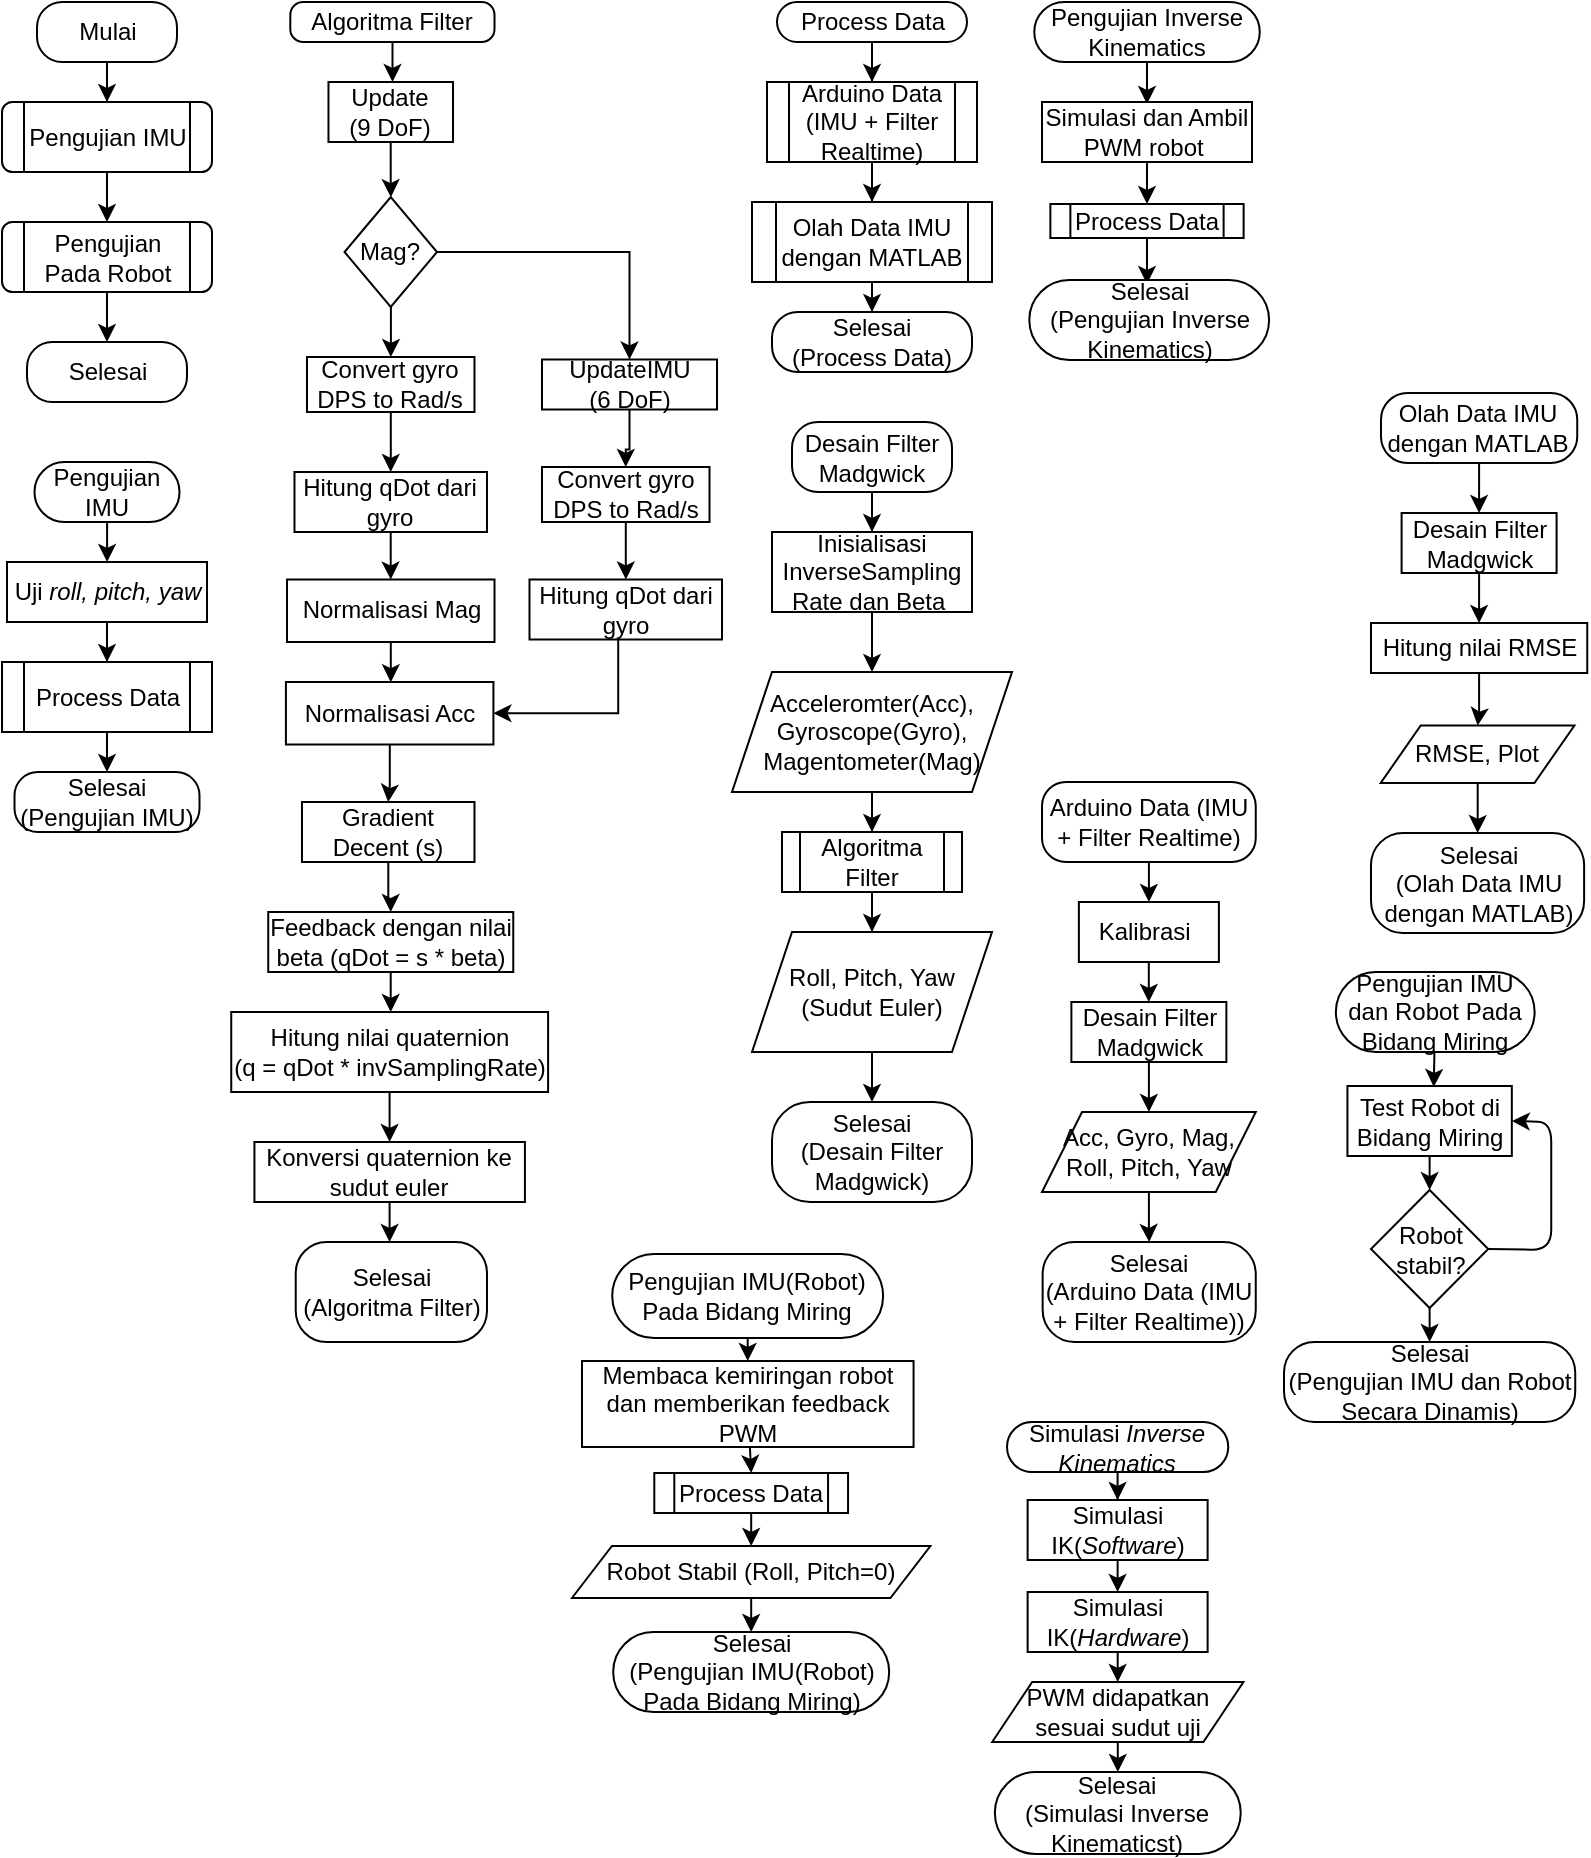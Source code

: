 <mxfile>
    <diagram id="kmAJGGws22bIz-2701WK" name="Page-1">
        <mxGraphModel dx="424" dy="187" grid="0" gridSize="10" guides="1" tooltips="1" connect="1" arrows="1" fold="1" page="1" pageScale="1" pageWidth="850" pageHeight="1100" math="0" shadow="0">
            <root>
                <mxCell id="0"/>
                <mxCell id="1" parent="0"/>
                <mxCell id="13" value="" style="edgeStyle=orthogonalEdgeStyle;rounded=0;orthogonalLoop=1;jettySize=auto;html=1;" parent="1" source="5" target="11" edge="1">
                    <mxGeometry relative="1" as="geometry"/>
                </mxCell>
                <mxCell id="5" value="Desain Filter Madgwick" style="rounded=1;whiteSpace=wrap;html=1;arcSize=37;" parent="1" vertex="1">
                    <mxGeometry x="415" y="220" width="80" height="35" as="geometry"/>
                </mxCell>
                <mxCell id="122" value="" style="edgeStyle=orthogonalEdgeStyle;rounded=0;orthogonalLoop=1;jettySize=auto;html=1;" parent="1" source="7" target="60" edge="1">
                    <mxGeometry relative="1" as="geometry"/>
                </mxCell>
                <mxCell id="7" value="Acceleromter(Acc), Gyroscope(Gyro), Magentometer(Mag)" style="shape=parallelogram;perimeter=parallelogramPerimeter;whiteSpace=wrap;html=1;fixedSize=1;" parent="1" vertex="1">
                    <mxGeometry x="385" y="345" width="140" height="60" as="geometry"/>
                </mxCell>
                <mxCell id="15" value="" style="edgeStyle=orthogonalEdgeStyle;rounded=0;orthogonalLoop=1;jettySize=auto;html=1;" parent="1" source="11" target="7" edge="1">
                    <mxGeometry relative="1" as="geometry"/>
                </mxCell>
                <mxCell id="11" value="Inisialisasi InverseSampling Rate dan Beta&amp;nbsp;" style="rounded=0;whiteSpace=wrap;html=1;" parent="1" vertex="1">
                    <mxGeometry x="405" y="275" width="100" height="40" as="geometry"/>
                </mxCell>
                <mxCell id="18" value="" style="edgeStyle=orthogonalEdgeStyle;rounded=0;orthogonalLoop=1;jettySize=auto;html=1;" parent="1" source="17" edge="1">
                    <mxGeometry relative="1" as="geometry">
                        <mxPoint x="592.5" y="61" as="targetPoint"/>
                    </mxGeometry>
                </mxCell>
                <mxCell id="17" value="Pengujian Inverse Kinematics" style="rounded=1;whiteSpace=wrap;html=1;arcSize=50;" parent="1" vertex="1">
                    <mxGeometry x="536.13" y="10" width="112.75" height="30" as="geometry"/>
                </mxCell>
                <mxCell id="50" value="" style="edgeStyle=orthogonalEdgeStyle;rounded=0;orthogonalLoop=1;jettySize=auto;html=1;" parent="1" source="21" target="48" edge="1">
                    <mxGeometry relative="1" as="geometry"/>
                </mxCell>
                <mxCell id="21" value="Simulasi dan Ambil PWM robot&amp;nbsp;" style="shape=process;whiteSpace=wrap;html=1;backgroundOutline=1;size=0;" parent="1" vertex="1">
                    <mxGeometry x="540" y="60" width="105" height="30" as="geometry"/>
                </mxCell>
                <mxCell id="34" value="" style="edgeStyle=orthogonalEdgeStyle;rounded=0;orthogonalLoop=1;jettySize=auto;html=1;" parent="1" source="32" target="33" edge="1">
                    <mxGeometry relative="1" as="geometry"/>
                </mxCell>
                <mxCell id="32" value="Mulai" style="rounded=1;whiteSpace=wrap;html=1;arcSize=42;" parent="1" vertex="1">
                    <mxGeometry x="37.5" y="10" width="70" height="30" as="geometry"/>
                </mxCell>
                <mxCell id="105" value="" style="edgeStyle=orthogonalEdgeStyle;rounded=0;orthogonalLoop=1;jettySize=auto;html=1;" parent="1" source="33" target="104" edge="1">
                    <mxGeometry relative="1" as="geometry"/>
                </mxCell>
                <mxCell id="33" value="Pengujian IMU" style="shape=process;whiteSpace=wrap;html=1;backgroundOutline=1;rounded=1;" parent="1" vertex="1">
                    <mxGeometry x="20.0" y="60" width="105" height="35" as="geometry"/>
                </mxCell>
                <mxCell id="213" style="edgeStyle=orthogonalEdgeStyle;rounded=0;orthogonalLoop=1;jettySize=auto;html=1;entryX=0.5;entryY=0;entryDx=0;entryDy=0;" parent="1" source="41" target="42" edge="1">
                    <mxGeometry relative="1" as="geometry"/>
                </mxCell>
                <mxCell id="41" value="Process Data" style="rounded=1;whiteSpace=wrap;html=1;arcSize=50;" parent="1" vertex="1">
                    <mxGeometry x="407.5" y="10" width="95" height="20" as="geometry"/>
                </mxCell>
                <mxCell id="85" value="" style="edgeStyle=orthogonalEdgeStyle;rounded=0;orthogonalLoop=1;jettySize=auto;html=1;" parent="1" source="42" target="43" edge="1">
                    <mxGeometry relative="1" as="geometry"/>
                </mxCell>
                <mxCell id="42" value="Arduino Data (IMU + Filter Realtime)" style="shape=process;whiteSpace=wrap;html=1;backgroundOutline=1;" parent="1" vertex="1">
                    <mxGeometry x="402.5" y="50" width="105" height="40" as="geometry"/>
                </mxCell>
                <mxCell id="111" value="" style="edgeStyle=orthogonalEdgeStyle;rounded=0;orthogonalLoop=1;jettySize=auto;html=1;" parent="1" source="43" target="110" edge="1">
                    <mxGeometry relative="1" as="geometry"/>
                </mxCell>
                <mxCell id="43" value="Olah Data IMU dengan MATLAB" style="shape=process;whiteSpace=wrap;html=1;backgroundOutline=1;" parent="1" vertex="1">
                    <mxGeometry x="395" y="110" width="120" height="40" as="geometry"/>
                </mxCell>
                <mxCell id="51" style="edgeStyle=orthogonalEdgeStyle;rounded=0;orthogonalLoop=1;jettySize=auto;html=1;" parent="1" source="48" edge="1">
                    <mxGeometry relative="1" as="geometry">
                        <mxPoint x="592.5" y="151" as="targetPoint"/>
                    </mxGeometry>
                </mxCell>
                <mxCell id="48" value="Process Data" style="shape=process;whiteSpace=wrap;html=1;backgroundOutline=1;" parent="1" vertex="1">
                    <mxGeometry x="544.19" y="111" width="96.62" height="17" as="geometry"/>
                </mxCell>
                <mxCell id="125" value="" style="edgeStyle=orthogonalEdgeStyle;rounded=0;orthogonalLoop=1;jettySize=auto;html=1;entryX=0.5;entryY=0;entryDx=0;entryDy=0;" parent="1" source="60" target="136" edge="1">
                    <mxGeometry relative="1" as="geometry">
                        <mxPoint x="455.029" y="485.014" as="targetPoint"/>
                    </mxGeometry>
                </mxCell>
                <mxCell id="60" value="Algoritma Filter" style="shape=process;whiteSpace=wrap;html=1;backgroundOutline=1;" parent="1" vertex="1">
                    <mxGeometry x="410" y="425" width="90" height="30" as="geometry"/>
                </mxCell>
                <mxCell id="91" value="" style="edgeStyle=orthogonalEdgeStyle;rounded=0;orthogonalLoop=1;jettySize=auto;html=1;" parent="1" source="66" target="87" edge="1">
                    <mxGeometry relative="1" as="geometry"/>
                </mxCell>
                <mxCell id="66" value="Pengujian IMU" style="rounded=1;whiteSpace=wrap;html=1;arcSize=50;" parent="1" vertex="1">
                    <mxGeometry x="36.25" y="240" width="72.5" height="30" as="geometry"/>
                </mxCell>
                <mxCell id="93" value="" style="edgeStyle=orthogonalEdgeStyle;rounded=0;orthogonalLoop=1;jettySize=auto;html=1;" parent="1" source="87" target="92" edge="1">
                    <mxGeometry relative="1" as="geometry"/>
                </mxCell>
                <mxCell id="87" value="Uji &lt;i&gt;roll, pitch, yaw&lt;/i&gt;" style="rounded=0;whiteSpace=wrap;html=1;" parent="1" vertex="1">
                    <mxGeometry x="22.5" y="290" width="100" height="30" as="geometry"/>
                </mxCell>
                <mxCell id="103" value="" style="edgeStyle=orthogonalEdgeStyle;rounded=0;orthogonalLoop=1;jettySize=auto;html=1;" parent="1" source="92" target="102" edge="1">
                    <mxGeometry relative="1" as="geometry"/>
                </mxCell>
                <mxCell id="92" value="Process Data" style="shape=process;whiteSpace=wrap;html=1;backgroundOutline=1;rounded=0;" parent="1" vertex="1">
                    <mxGeometry x="20" y="340" width="105" height="35" as="geometry"/>
                </mxCell>
                <mxCell id="102" value="Selesai&lt;br&gt;(Pengujian IMU)" style="whiteSpace=wrap;html=1;rounded=1;arcSize=39;" parent="1" vertex="1">
                    <mxGeometry x="26.25" y="395" width="92.5" height="30" as="geometry"/>
                </mxCell>
                <mxCell id="116" value="" style="edgeStyle=orthogonalEdgeStyle;rounded=0;orthogonalLoop=1;jettySize=auto;html=1;" parent="1" source="104" target="115" edge="1">
                    <mxGeometry relative="1" as="geometry"/>
                </mxCell>
                <mxCell id="104" value="Pengujian Pada Robot" style="shape=process;whiteSpace=wrap;html=1;backgroundOutline=1;rounded=1;" parent="1" vertex="1">
                    <mxGeometry x="20.0" y="120" width="105" height="35" as="geometry"/>
                </mxCell>
                <mxCell id="110" value="Selesai&lt;br&gt;(Process Data)" style="whiteSpace=wrap;html=1;rounded=1;arcSize=43;" parent="1" vertex="1">
                    <mxGeometry x="405" y="165" width="100" height="30" as="geometry"/>
                </mxCell>
                <mxCell id="112" value="Selesai&lt;br&gt;(Desain Filter Madgwick)" style="whiteSpace=wrap;html=1;rounded=1;arcSize=38;" parent="1" vertex="1">
                    <mxGeometry x="405" y="560" width="100" height="50" as="geometry"/>
                </mxCell>
                <mxCell id="115" value="Selesai" style="whiteSpace=wrap;html=1;rounded=1;arcSize=42;" parent="1" vertex="1">
                    <mxGeometry x="32.5" y="180" width="80" height="30" as="geometry"/>
                </mxCell>
                <mxCell id="140" value="" style="edgeStyle=orthogonalEdgeStyle;rounded=0;orthogonalLoop=1;jettySize=auto;html=1;" parent="1" source="121" target="139" edge="1">
                    <mxGeometry relative="1" as="geometry"/>
                </mxCell>
                <mxCell id="121" value="Update&lt;br&gt;(9 DoF)" style="rounded=1;whiteSpace=wrap;html=1;arcSize=0;" parent="1" vertex="1">
                    <mxGeometry x="183.24" y="50" width="62.26" height="30" as="geometry"/>
                </mxCell>
                <mxCell id="217" value="" style="edgeStyle=orthogonalEdgeStyle;rounded=0;orthogonalLoop=1;jettySize=auto;html=1;" parent="1" source="136" target="112" edge="1">
                    <mxGeometry relative="1" as="geometry"/>
                </mxCell>
                <mxCell id="136" value="Roll, Pitch, Yaw&lt;br&gt;(Sudut Euler)" style="shape=parallelogram;perimeter=parallelogramPerimeter;whiteSpace=wrap;html=1;fixedSize=1;" parent="1" vertex="1">
                    <mxGeometry x="395" y="475" width="120" height="60" as="geometry"/>
                </mxCell>
                <mxCell id="147" value="" style="edgeStyle=orthogonalEdgeStyle;rounded=0;orthogonalLoop=1;jettySize=auto;html=1;" parent="1" source="139" target="144" edge="1">
                    <mxGeometry relative="1" as="geometry"/>
                </mxCell>
                <mxCell id="154" value="" style="edgeStyle=orthogonalEdgeStyle;rounded=0;orthogonalLoop=1;jettySize=auto;html=1;" parent="1" source="139" target="153" edge="1">
                    <mxGeometry relative="1" as="geometry"/>
                </mxCell>
                <mxCell id="139" value="Mag?" style="rhombus;whiteSpace=wrap;html=1;rounded=1;arcSize=0;" parent="1" vertex="1">
                    <mxGeometry x="191.25" y="107.5" width="46.25" height="55" as="geometry"/>
                </mxCell>
                <mxCell id="199" style="edgeStyle=orthogonalEdgeStyle;rounded=0;orthogonalLoop=1;jettySize=auto;html=1;entryX=0.5;entryY=0;entryDx=0;entryDy=0;" parent="1" source="144" target="196" edge="1">
                    <mxGeometry relative="1" as="geometry"/>
                </mxCell>
                <mxCell id="144" value="UpdateIMU&lt;br&gt;(6 DoF)" style="shape=process;whiteSpace=wrap;html=1;backgroundOutline=1;size=0;" parent="1" vertex="1">
                    <mxGeometry x="290" y="188.75" width="87.5" height="25" as="geometry"/>
                </mxCell>
                <mxCell id="162" value="" style="edgeStyle=orthogonalEdgeStyle;rounded=0;orthogonalLoop=1;jettySize=auto;html=1;" parent="1" source="153" target="161" edge="1">
                    <mxGeometry relative="1" as="geometry"/>
                </mxCell>
                <mxCell id="153" value="Convert gyro DPS to Rad/s" style="rounded=1;whiteSpace=wrap;html=1;arcSize=0;" parent="1" vertex="1">
                    <mxGeometry x="172.49" y="187.5" width="83.75" height="27.5" as="geometry"/>
                </mxCell>
                <mxCell id="184" value="" style="edgeStyle=orthogonalEdgeStyle;rounded=0;orthogonalLoop=1;jettySize=auto;html=1;" parent="1" source="155" target="183" edge="1">
                    <mxGeometry relative="1" as="geometry"/>
                </mxCell>
                <mxCell id="155" value="Normalisasi Mag" style="whiteSpace=wrap;html=1;rounded=1;arcSize=0;" parent="1" vertex="1">
                    <mxGeometry x="162.5" y="298.75" width="103.75" height="31.25" as="geometry"/>
                </mxCell>
                <mxCell id="165" value="" style="edgeStyle=orthogonalEdgeStyle;rounded=0;orthogonalLoop=1;jettySize=auto;html=1;" parent="1" source="158" target="164" edge="1">
                    <mxGeometry relative="1" as="geometry"/>
                </mxCell>
                <mxCell id="158" value="Gradient Decent (s)" style="whiteSpace=wrap;html=1;rounded=1;arcSize=0;" parent="1" vertex="1">
                    <mxGeometry x="169.99" y="410" width="86.25" height="30" as="geometry"/>
                </mxCell>
                <mxCell id="163" value="" style="edgeStyle=orthogonalEdgeStyle;rounded=0;orthogonalLoop=1;jettySize=auto;html=1;" parent="1" source="161" target="155" edge="1">
                    <mxGeometry relative="1" as="geometry"/>
                </mxCell>
                <mxCell id="161" value="Hitung qDot dari gyro" style="whiteSpace=wrap;html=1;rounded=1;arcSize=0;" parent="1" vertex="1">
                    <mxGeometry x="166.24" y="245" width="96.25" height="30" as="geometry"/>
                </mxCell>
                <mxCell id="167" value="" style="edgeStyle=orthogonalEdgeStyle;rounded=0;orthogonalLoop=1;jettySize=auto;html=1;" parent="1" source="164" target="166" edge="1">
                    <mxGeometry relative="1" as="geometry"/>
                </mxCell>
                <mxCell id="164" value="Feedback dengan nilai beta (qDot = s * beta)" style="whiteSpace=wrap;html=1;rounded=1;arcSize=0;" parent="1" vertex="1">
                    <mxGeometry x="153.12" y="465" width="122.51" height="30" as="geometry"/>
                </mxCell>
                <mxCell id="170" value="" style="edgeStyle=orthogonalEdgeStyle;rounded=0;orthogonalLoop=1;jettySize=auto;html=1;" parent="1" source="166" target="169" edge="1">
                    <mxGeometry relative="1" as="geometry"/>
                </mxCell>
                <mxCell id="166" value="Hitung nilai quaternion&lt;br&gt;(q = qDot * invSamplingRate)" style="rounded=1;whiteSpace=wrap;html=1;arcSize=0;" parent="1" vertex="1">
                    <mxGeometry x="134.62" y="515" width="158.43" height="40" as="geometry"/>
                </mxCell>
                <mxCell id="172" value="" style="edgeStyle=orthogonalEdgeStyle;rounded=0;orthogonalLoop=1;jettySize=auto;html=1;" parent="1" source="169" target="171" edge="1">
                    <mxGeometry relative="1" as="geometry"/>
                </mxCell>
                <mxCell id="169" value="Konversi quaternion ke sudut euler" style="rounded=1;whiteSpace=wrap;html=1;arcSize=0;" parent="1" vertex="1">
                    <mxGeometry x="146.22" y="580" width="135.24" height="30" as="geometry"/>
                </mxCell>
                <mxCell id="171" value="Selesai (Algoritma Filter)" style="whiteSpace=wrap;html=1;rounded=1;arcSize=31;" parent="1" vertex="1">
                    <mxGeometry x="166.87" y="630" width="95.62" height="50" as="geometry"/>
                </mxCell>
                <mxCell id="186" style="edgeStyle=orthogonalEdgeStyle;rounded=0;orthogonalLoop=1;jettySize=auto;html=1;entryX=0.5;entryY=0;entryDx=0;entryDy=0;" parent="1" source="183" target="158" edge="1">
                    <mxGeometry relative="1" as="geometry"/>
                </mxCell>
                <mxCell id="183" value="Normalisasi Acc" style="whiteSpace=wrap;html=1;rounded=1;arcSize=0;" parent="1" vertex="1">
                    <mxGeometry x="161.96" y="350" width="103.75" height="31.25" as="geometry"/>
                </mxCell>
                <mxCell id="194" style="edgeStyle=orthogonalEdgeStyle;rounded=0;orthogonalLoop=1;jettySize=auto;html=1;entryX=0.5;entryY=0;entryDx=0;entryDy=0;" parent="1" source="192" target="121" edge="1">
                    <mxGeometry relative="1" as="geometry"/>
                </mxCell>
                <mxCell id="192" value="Algoritma Filter" style="rounded=1;whiteSpace=wrap;html=1;arcSize=32;" parent="1" vertex="1">
                    <mxGeometry x="164.15" y="10" width="102.1" height="20" as="geometry"/>
                </mxCell>
                <mxCell id="200" style="edgeStyle=orthogonalEdgeStyle;rounded=0;orthogonalLoop=1;jettySize=auto;html=1;" parent="1" source="196" target="197" edge="1">
                    <mxGeometry relative="1" as="geometry"/>
                </mxCell>
                <mxCell id="196" value="Convert gyro DPS to Rad/s" style="rounded=1;whiteSpace=wrap;html=1;arcSize=0;" parent="1" vertex="1">
                    <mxGeometry x="290" y="242.5" width="83.75" height="27.5" as="geometry"/>
                </mxCell>
                <mxCell id="201" style="edgeStyle=orthogonalEdgeStyle;rounded=0;orthogonalLoop=1;jettySize=auto;html=1;entryX=1;entryY=0.5;entryDx=0;entryDy=0;" parent="1" source="197" target="183" edge="1">
                    <mxGeometry relative="1" as="geometry">
                        <Array as="points">
                            <mxPoint x="328.12" y="366"/>
                        </Array>
                    </mxGeometry>
                </mxCell>
                <mxCell id="197" value="Hitung qDot dari gyro" style="whiteSpace=wrap;html=1;rounded=1;arcSize=0;" parent="1" vertex="1">
                    <mxGeometry x="283.75" y="298.75" width="96.25" height="30" as="geometry"/>
                </mxCell>
                <mxCell id="227" value="" style="edgeStyle=orthogonalEdgeStyle;rounded=0;orthogonalLoop=1;jettySize=auto;html=1;" parent="1" source="208" target="226" edge="1">
                    <mxGeometry relative="1" as="geometry"/>
                </mxCell>
                <mxCell id="208" value="Olah Data IMU dengan MATLAB" style="rounded=1;whiteSpace=wrap;html=1;arcSize=38;" parent="1" vertex="1">
                    <mxGeometry x="709.49" y="205.5" width="98.13" height="35" as="geometry"/>
                </mxCell>
                <mxCell id="219" value="" style="edgeStyle=orthogonalEdgeStyle;rounded=0;orthogonalLoop=1;jettySize=auto;html=1;" parent="1" source="210" target="218" edge="1">
                    <mxGeometry relative="1" as="geometry"/>
                </mxCell>
                <mxCell id="210" value="Kalibrasi&amp;nbsp;" style="rounded=1;whiteSpace=wrap;html=1;arcSize=0;" parent="1" vertex="1">
                    <mxGeometry x="558.44" y="460" width="70" height="30" as="geometry"/>
                </mxCell>
                <mxCell id="215" value="" style="edgeStyle=orthogonalEdgeStyle;rounded=0;orthogonalLoop=1;jettySize=auto;html=1;" parent="1" source="214" target="210" edge="1">
                    <mxGeometry relative="1" as="geometry"/>
                </mxCell>
                <mxCell id="214" value="Arduino Data (IMU + Filter Realtime)" style="rounded=1;whiteSpace=wrap;html=1;arcSize=30;" parent="1" vertex="1">
                    <mxGeometry x="540" y="400" width="106.88" height="40" as="geometry"/>
                </mxCell>
                <mxCell id="221" value="" style="edgeStyle=orthogonalEdgeStyle;rounded=0;orthogonalLoop=1;jettySize=auto;html=1;" parent="1" source="218" target="220" edge="1">
                    <mxGeometry relative="1" as="geometry"/>
                </mxCell>
                <mxCell id="218" value="Desain Filter Madgwick" style="rounded=1;whiteSpace=wrap;html=1;arcSize=0;" parent="1" vertex="1">
                    <mxGeometry x="554.69" y="510" width="77.5" height="30" as="geometry"/>
                </mxCell>
                <mxCell id="223" value="" style="edgeStyle=orthogonalEdgeStyle;rounded=0;orthogonalLoop=1;jettySize=auto;html=1;" parent="1" source="220" target="222" edge="1">
                    <mxGeometry relative="1" as="geometry"/>
                </mxCell>
                <mxCell id="220" value="Acc, Gyro, Mag, Roll, Pitch, Yaw" style="shape=parallelogram;perimeter=parallelogramPerimeter;whiteSpace=wrap;html=1;fixedSize=1;rounded=1;arcSize=0;" parent="1" vertex="1">
                    <mxGeometry x="540" y="565" width="106.88" height="40" as="geometry"/>
                </mxCell>
                <mxCell id="222" value="Selesai&lt;br&gt;(Arduino Data (IMU + Filter Realtime))" style="whiteSpace=wrap;html=1;rounded=1;arcSize=32;" parent="1" vertex="1">
                    <mxGeometry x="540.32" y="630" width="106.56" height="50" as="geometry"/>
                </mxCell>
                <mxCell id="229" value="" style="edgeStyle=orthogonalEdgeStyle;rounded=0;orthogonalLoop=1;jettySize=auto;html=1;" parent="1" source="226" target="228" edge="1">
                    <mxGeometry relative="1" as="geometry"/>
                </mxCell>
                <mxCell id="226" value="Desain Filter Madgwick" style="rounded=1;whiteSpace=wrap;html=1;arcSize=0;" parent="1" vertex="1">
                    <mxGeometry x="719.8" y="265.5" width="77.5" height="30" as="geometry"/>
                </mxCell>
                <mxCell id="231" value="" style="edgeStyle=orthogonalEdgeStyle;rounded=0;orthogonalLoop=1;jettySize=auto;html=1;" parent="1" source="228" target="230" edge="1">
                    <mxGeometry relative="1" as="geometry"/>
                </mxCell>
                <mxCell id="228" value="Hitung nilai RMSE" style="whiteSpace=wrap;html=1;rounded=1;arcSize=0;" parent="1" vertex="1">
                    <mxGeometry x="704.5" y="320.5" width="108.12" height="25" as="geometry"/>
                </mxCell>
                <mxCell id="233" value="" style="edgeStyle=orthogonalEdgeStyle;rounded=0;orthogonalLoop=1;jettySize=auto;html=1;" parent="1" source="230" target="232" edge="1">
                    <mxGeometry relative="1" as="geometry"/>
                </mxCell>
                <mxCell id="230" value="RMSE, Plot" style="shape=parallelogram;perimeter=parallelogramPerimeter;whiteSpace=wrap;html=1;fixedSize=1;rounded=1;arcSize=0;" parent="1" vertex="1">
                    <mxGeometry x="709.35" y="371.75" width="96.87" height="28.75" as="geometry"/>
                </mxCell>
                <mxCell id="232" value="Selesai&lt;br&gt;(Olah Data IMU dengan MATLAB)" style="whiteSpace=wrap;html=1;rounded=1;arcSize=32;" parent="1" vertex="1">
                    <mxGeometry x="704.5" y="425.5" width="106.56" height="50" as="geometry"/>
                </mxCell>
                <mxCell id="254" style="edgeStyle=none;html=1;entryX=0.525;entryY=0.013;entryDx=0;entryDy=0;entryPerimeter=0;" parent="1" source="235" target="236" edge="1">
                    <mxGeometry relative="1" as="geometry"/>
                </mxCell>
                <mxCell id="235" value="Pengujian IMU dan Robot Pada Bidang Miring" style="rounded=1;whiteSpace=wrap;html=1;arcSize=50;" parent="1" vertex="1">
                    <mxGeometry x="686.93" y="495" width="99.38" height="40" as="geometry"/>
                </mxCell>
                <mxCell id="250" value="" style="edgeStyle=none;html=1;" parent="1" source="236" target="244" edge="1">
                    <mxGeometry relative="1" as="geometry"/>
                </mxCell>
                <mxCell id="236" value="Test Robot di Bidang Miring" style="whiteSpace=wrap;html=1;rounded=1;arcSize=0;" parent="1" vertex="1">
                    <mxGeometry x="692.72" y="552" width="82.19" height="35" as="geometry"/>
                </mxCell>
                <mxCell id="242" value="Selesai&lt;br&gt;(Pengujian IMU dan Robot Secara Dinamis)" style="whiteSpace=wrap;html=1;rounded=1;arcSize=38;" parent="1" vertex="1">
                    <mxGeometry x="661.0" y="680" width="145.62" height="40" as="geometry"/>
                </mxCell>
                <mxCell id="248" style="edgeStyle=none;html=1;entryX=1;entryY=0.5;entryDx=0;entryDy=0;exitX=1;exitY=0.5;exitDx=0;exitDy=0;" parent="1" source="244" target="236" edge="1">
                    <mxGeometry relative="1" as="geometry">
                        <Array as="points">
                            <mxPoint x="794.62" y="634"/>
                            <mxPoint x="794.62" y="570"/>
                        </Array>
                    </mxGeometry>
                </mxCell>
                <mxCell id="251" value="" style="edgeStyle=none;html=1;entryX=0.5;entryY=0;entryDx=0;entryDy=0;" parent="1" source="244" target="242" edge="1">
                    <mxGeometry relative="1" as="geometry">
                        <mxPoint x="733.809" y="677" as="targetPoint"/>
                    </mxGeometry>
                </mxCell>
                <mxCell id="244" value="Robot stabil?" style="rhombus;whiteSpace=wrap;html=1;" parent="1" vertex="1">
                    <mxGeometry x="704.5" y="604" width="58.61" height="59" as="geometry"/>
                </mxCell>
                <mxCell id="259" value="Selesai&lt;br&gt;(Pengujian Inverse Kinematics)" style="whiteSpace=wrap;html=1;rounded=1;arcSize=50;" vertex="1" parent="1">
                    <mxGeometry x="533.65" y="149" width="119.9" height="40" as="geometry"/>
                </mxCell>
                <mxCell id="264" value="Selesai&lt;br&gt;(Pengujian IMU(Robot) Pada Bidang Miring)" style="whiteSpace=wrap;html=1;rounded=1;arcSize=50;" vertex="1" parent="1">
                    <mxGeometry x="325.59" y="825" width="138" height="40" as="geometry"/>
                </mxCell>
                <mxCell id="273" style="edgeStyle=none;html=1;entryX=0.5;entryY=0;entryDx=0;entryDy=0;" edge="1" parent="1" source="266" target="272">
                    <mxGeometry relative="1" as="geometry"/>
                </mxCell>
                <mxCell id="266" value="Process Data" style="shape=process;whiteSpace=wrap;html=1;backgroundOutline=1;" vertex="1" parent="1">
                    <mxGeometry x="346.15" y="745.5" width="96.88" height="20" as="geometry"/>
                </mxCell>
                <mxCell id="267" style="edgeStyle=none;html=1;" edge="1" parent="1" source="268" target="270">
                    <mxGeometry relative="1" as="geometry"/>
                </mxCell>
                <mxCell id="268" value="Pengujian IMU(Robot) Pada Bidang Miring" style="whiteSpace=wrap;html=1;rounded=1;arcSize=50;" vertex="1" parent="1">
                    <mxGeometry x="325.11" y="636" width="135.45" height="42" as="geometry"/>
                </mxCell>
                <mxCell id="269" style="edgeStyle=none;html=1;entryX=0.5;entryY=0;entryDx=0;entryDy=0;" edge="1" parent="1" source="270" target="266">
                    <mxGeometry relative="1" as="geometry"/>
                </mxCell>
                <mxCell id="270" value="Membaca kemiringan robot dan memberikan feedback PWM" style="whiteSpace=wrap;html=1;rounded=1;arcSize=0;" vertex="1" parent="1">
                    <mxGeometry x="310.0" y="689.5" width="165.78" height="43" as="geometry"/>
                </mxCell>
                <mxCell id="274" style="edgeStyle=none;html=1;" edge="1" parent="1" source="272" target="264">
                    <mxGeometry relative="1" as="geometry"/>
                </mxCell>
                <mxCell id="272" value="Robot Stabil (Roll, Pitch=0)" style="shape=parallelogram;perimeter=parallelogramPerimeter;whiteSpace=wrap;html=1;fixedSize=1;" vertex="1" parent="1">
                    <mxGeometry x="304.98" y="782" width="179.22" height="26" as="geometry"/>
                </mxCell>
                <mxCell id="285" style="edgeStyle=none;html=1;" edge="1" parent="1" source="276" target="279">
                    <mxGeometry relative="1" as="geometry"/>
                </mxCell>
                <mxCell id="276" value="PWM didapatkan sesuai sudut uji" style="shape=parallelogram;perimeter=parallelogramPerimeter;whiteSpace=wrap;html=1;fixedSize=1;" vertex="1" parent="1">
                    <mxGeometry x="515.09" y="850" width="125.62" height="30" as="geometry"/>
                </mxCell>
                <mxCell id="277" value="" style="edgeStyle=orthogonalEdgeStyle;rounded=0;orthogonalLoop=1;jettySize=auto;html=1;" edge="1" parent="1" source="278" target="281">
                    <mxGeometry relative="1" as="geometry"/>
                </mxCell>
                <mxCell id="278" value="Simulasi &lt;i&gt;Inverse Kinematics&lt;/i&gt;" style="rounded=1;whiteSpace=wrap;html=1;arcSize=50;" vertex="1" parent="1">
                    <mxGeometry x="522.5" y="720" width="110.62" height="25" as="geometry"/>
                </mxCell>
                <mxCell id="279" value="Selesai&lt;br&gt;(Simulasi Inverse Kinematicst)" style="whiteSpace=wrap;html=1;rounded=1;arcSize=50;" vertex="1" parent="1">
                    <mxGeometry x="516.43" y="895" width="122.93" height="41" as="geometry"/>
                </mxCell>
                <mxCell id="283" style="edgeStyle=none;html=1;entryX=0.5;entryY=0;entryDx=0;entryDy=0;" edge="1" parent="1" source="281" target="282">
                    <mxGeometry relative="1" as="geometry"/>
                </mxCell>
                <mxCell id="281" value="Simulasi IK(&lt;i&gt;Software&lt;/i&gt;)" style="rounded=0;whiteSpace=wrap;html=1;" vertex="1" parent="1">
                    <mxGeometry x="532.81" y="759" width="90" height="30" as="geometry"/>
                </mxCell>
                <mxCell id="284" style="edgeStyle=none;html=1;" edge="1" parent="1" source="282" target="276">
                    <mxGeometry relative="1" as="geometry"/>
                </mxCell>
                <mxCell id="282" value="Simulasi IK(&lt;i&gt;Hardware&lt;/i&gt;)" style="rounded=0;whiteSpace=wrap;html=1;" vertex="1" parent="1">
                    <mxGeometry x="532.81" y="805" width="90" height="30" as="geometry"/>
                </mxCell>
            </root>
        </mxGraphModel>
    </diagram>
</mxfile>